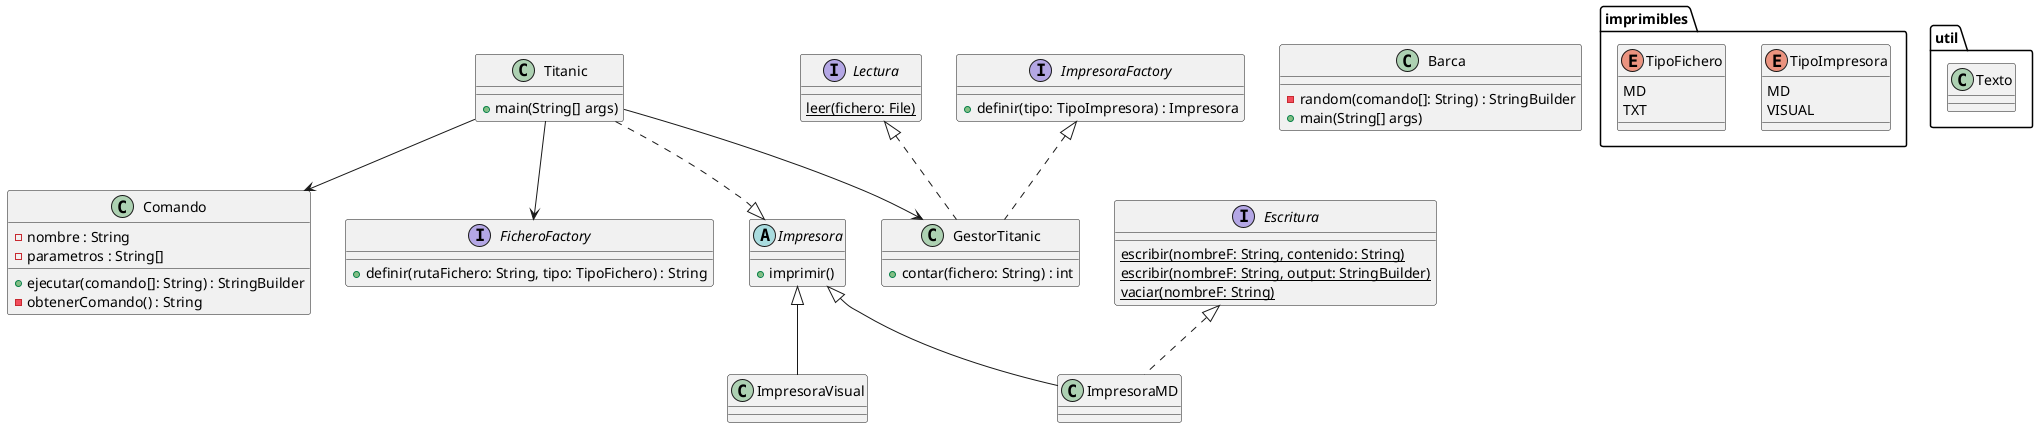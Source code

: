 @startuml Doc

class Titanic{
    + main(String[] args)
}

class Barca {
    - random(comando[]: String) : StringBuilder
    + main(String[] args)
}

class Comando {
    - nombre : String
    - parametros : String[]
    + ejecutar(comando[]: String) : StringBuilder
    - obtenerComando() : String
}

interface Escritura{
    {static} escribir(nombreF: String, contenido: String)
    {static} escribir(nombreF: String, output: StringBuilder)
    {static} vaciar(nombreF: String)
}

interface Lectura{
    {static} leer(fichero: File)
}

enum imprimibles.TipoImpresora {
    MD
    VISUAL
}

enum imprimibles.TipoFichero {
    MD
    TXT
}

interface ImpresoraFactory{
    + definir(tipo: TipoImpresora) : Impresora
}

interface FicheroFactory{
    + definir(rutaFichero: String, tipo: TipoFichero) : String
}

abstract class Impresora {
    + imprimir()
}
class ImpresoraMD extends Impresora implements Escritura
class ImpresoraVisual extends Impresora

class GestorTitanic implements Lectura, ImpresoraFactory{
    + contar(fichero: String) : int
}

class util.Texto

Titanic --> FicheroFactory
Titanic --> GestorTitanic
Titanic --> Comando
Titanic ..|> Impresora
@enduml